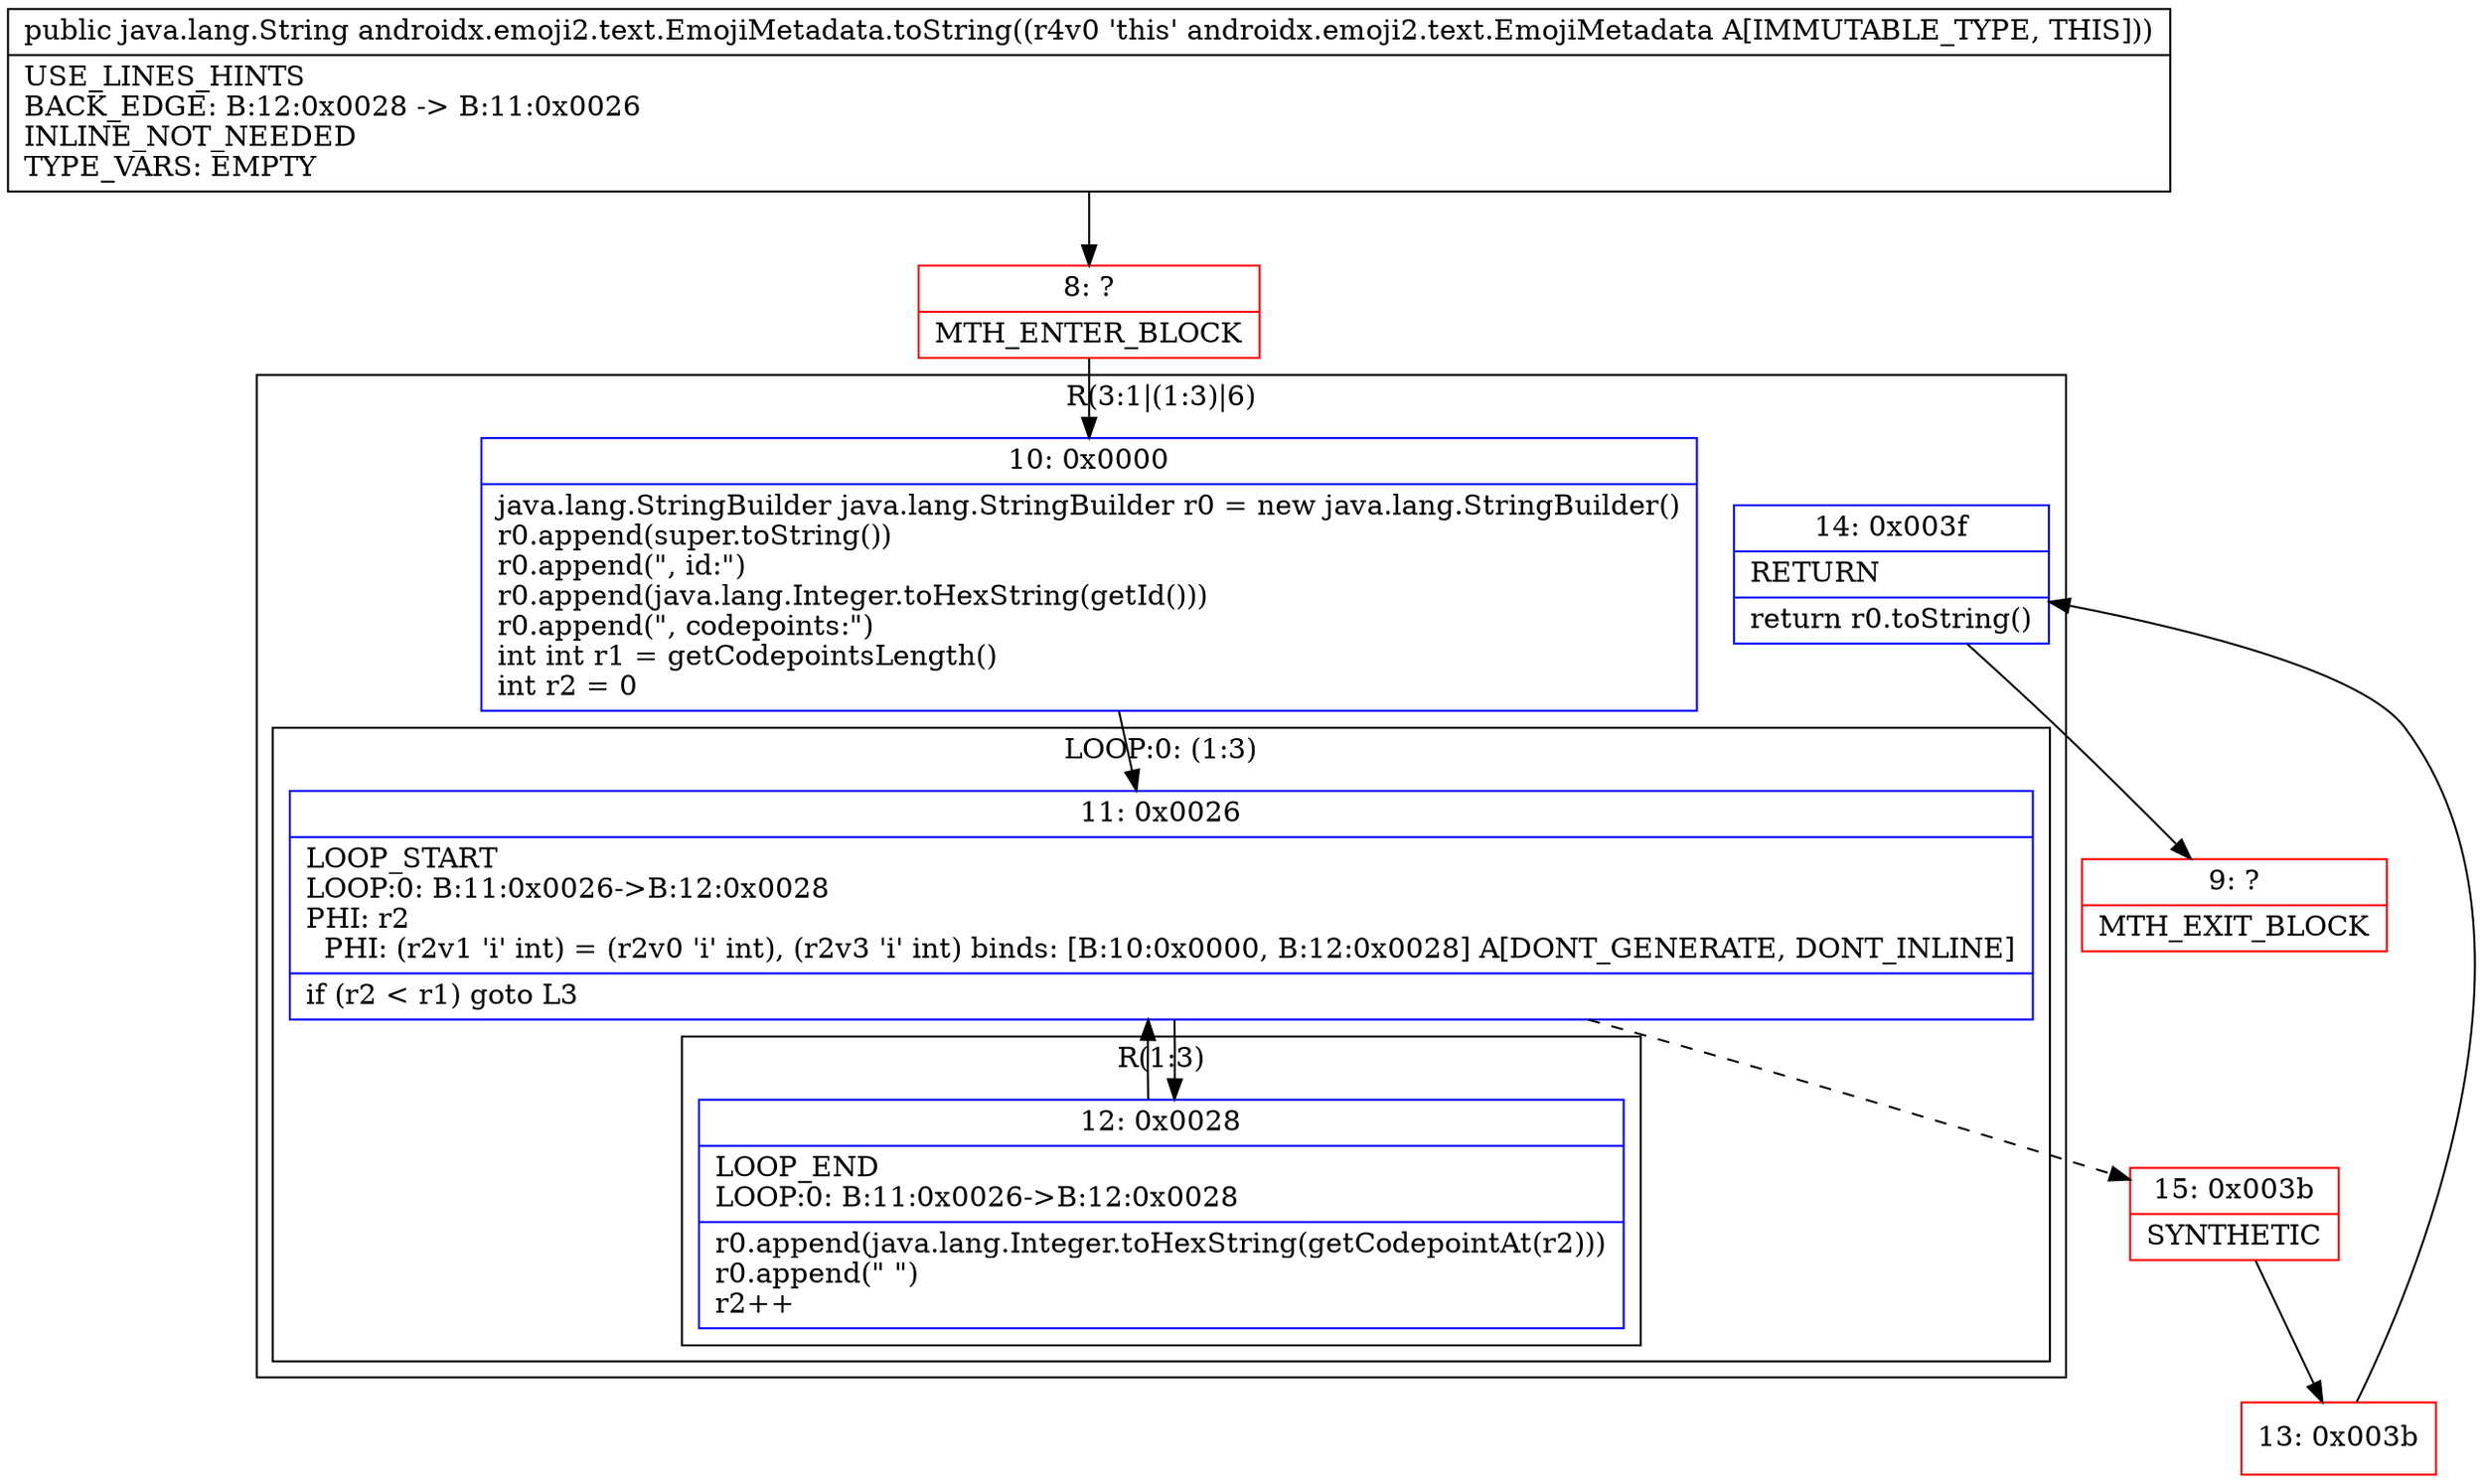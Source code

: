 digraph "CFG forandroidx.emoji2.text.EmojiMetadata.toString()Ljava\/lang\/String;" {
subgraph cluster_Region_930273217 {
label = "R(3:1|(1:3)|6)";
node [shape=record,color=blue];
Node_10 [shape=record,label="{10\:\ 0x0000|java.lang.StringBuilder java.lang.StringBuilder r0 = new java.lang.StringBuilder()\lr0.append(super.toString())\lr0.append(\", id:\")\lr0.append(java.lang.Integer.toHexString(getId()))\lr0.append(\", codepoints:\")\lint int r1 = getCodepointsLength()\lint r2 = 0\l}"];
subgraph cluster_LoopRegion_2003980802 {
label = "LOOP:0: (1:3)";
node [shape=record,color=blue];
Node_11 [shape=record,label="{11\:\ 0x0026|LOOP_START\lLOOP:0: B:11:0x0026\-\>B:12:0x0028\lPHI: r2 \l  PHI: (r2v1 'i' int) = (r2v0 'i' int), (r2v3 'i' int) binds: [B:10:0x0000, B:12:0x0028] A[DONT_GENERATE, DONT_INLINE]\l|if (r2 \< r1) goto L3\l}"];
subgraph cluster_Region_31019994 {
label = "R(1:3)";
node [shape=record,color=blue];
Node_12 [shape=record,label="{12\:\ 0x0028|LOOP_END\lLOOP:0: B:11:0x0026\-\>B:12:0x0028\l|r0.append(java.lang.Integer.toHexString(getCodepointAt(r2)))\lr0.append(\" \")\lr2++\l}"];
}
}
Node_14 [shape=record,label="{14\:\ 0x003f|RETURN\l|return r0.toString()\l}"];
}
Node_8 [shape=record,color=red,label="{8\:\ ?|MTH_ENTER_BLOCK\l}"];
Node_15 [shape=record,color=red,label="{15\:\ 0x003b|SYNTHETIC\l}"];
Node_13 [shape=record,color=red,label="{13\:\ 0x003b}"];
Node_9 [shape=record,color=red,label="{9\:\ ?|MTH_EXIT_BLOCK\l}"];
MethodNode[shape=record,label="{public java.lang.String androidx.emoji2.text.EmojiMetadata.toString((r4v0 'this' androidx.emoji2.text.EmojiMetadata A[IMMUTABLE_TYPE, THIS]))  | USE_LINES_HINTS\lBACK_EDGE: B:12:0x0028 \-\> B:11:0x0026\lINLINE_NOT_NEEDED\lTYPE_VARS: EMPTY\l}"];
MethodNode -> Node_8;Node_10 -> Node_11;
Node_11 -> Node_12;
Node_11 -> Node_15[style=dashed];
Node_12 -> Node_11;
Node_14 -> Node_9;
Node_8 -> Node_10;
Node_15 -> Node_13;
Node_13 -> Node_14;
}

